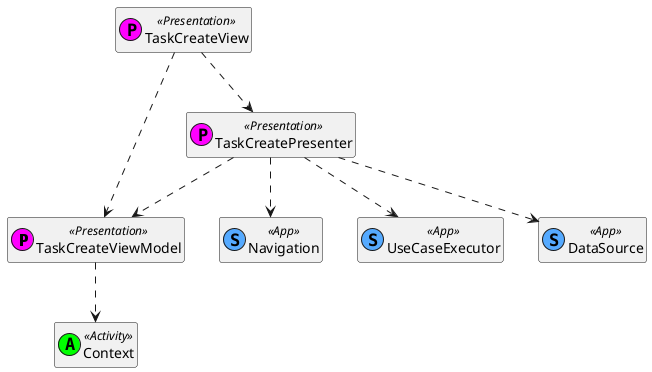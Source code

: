 @startuml

class TaskCreateViewModel<< (P,#ff00ff) Presentation >>
class TaskCreatePresenter<< (P,#ff00ff) Presentation >>
class TaskCreateView<< (P,#ff00ff) Presentation >>

class Context<< (A,#00FF00) Activity >>

class Navigation<< (S,#55aaff) App >>
class UseCaseExecutor<< (S,#55aaff) App >>
class DataSource<< (S,#55aaff) App >>

hide members

TaskCreateViewModel ..> Context

TaskCreatePresenter ..> TaskCreateViewModel
TaskCreatePresenter ..> Navigation
TaskCreatePresenter ..> UseCaseExecutor
TaskCreatePresenter ..> DataSource

TaskCreateView ..> TaskCreatePresenter
TaskCreateView ..> TaskCreateViewModel

@enduml